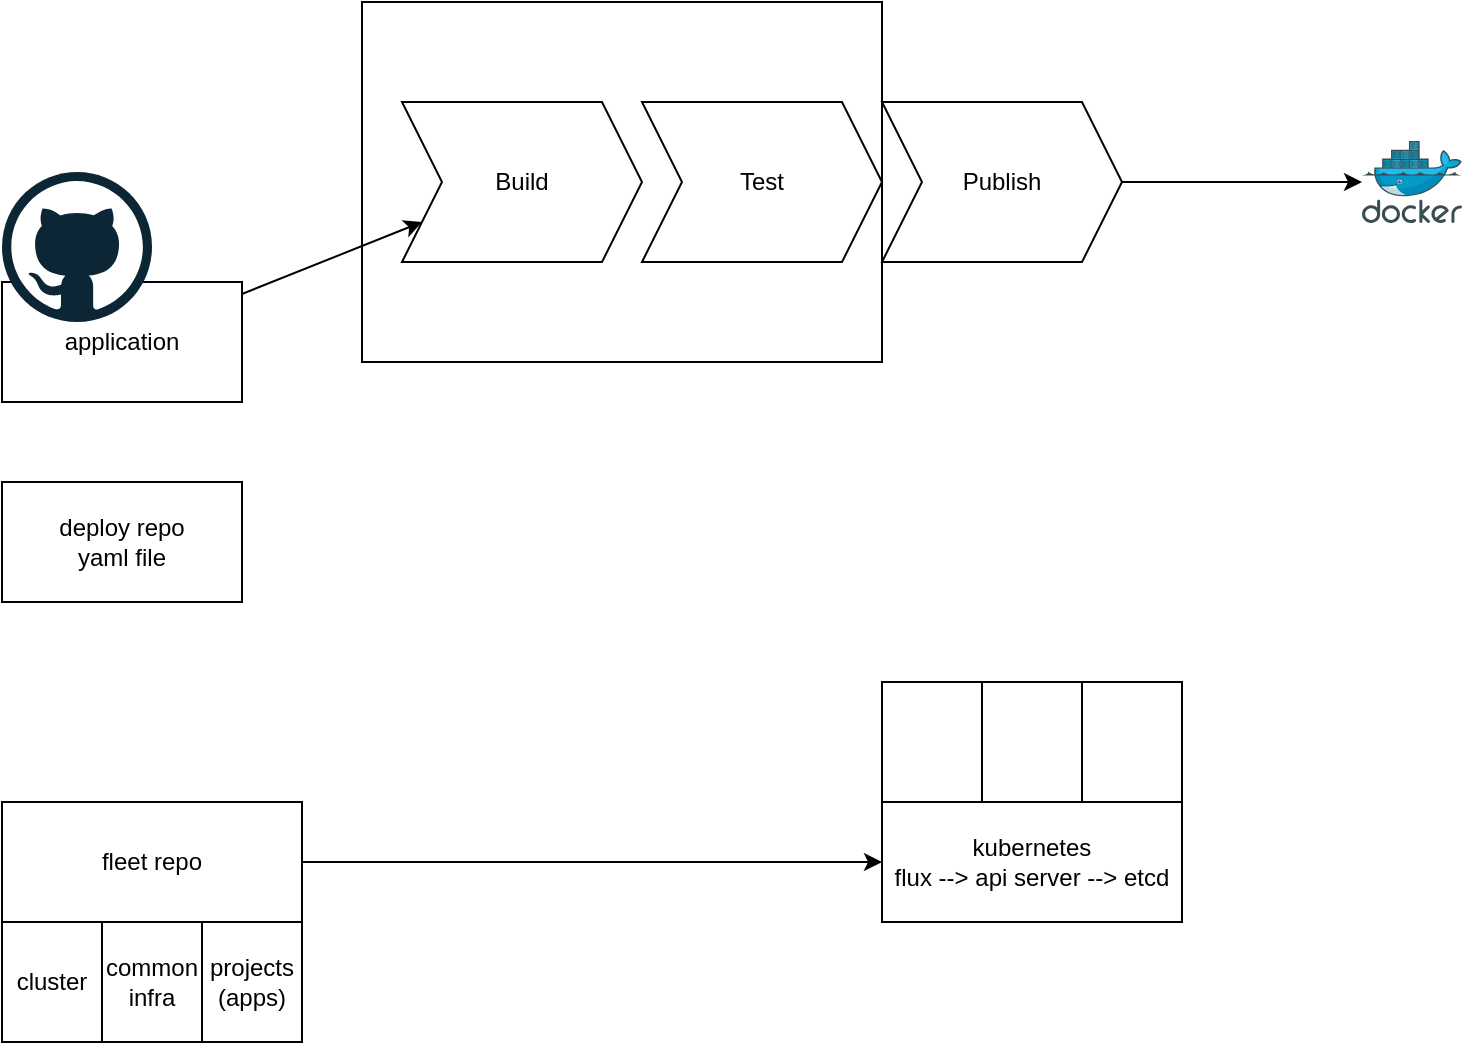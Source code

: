 <mxfile>
    <diagram id="7auyS8e_ACFRS0LhFIkS" name="Page-1">
        <mxGraphModel dx="991" dy="1526" grid="1" gridSize="10" guides="1" tooltips="1" connect="1" arrows="1" fold="1" page="1" pageScale="1" pageWidth="850" pageHeight="1100" math="0" shadow="0">
            <root>
                <mxCell id="0"/>
                <mxCell id="1" parent="0"/>
                <mxCell id="20" value="CI" style="rounded=0;whiteSpace=wrap;html=1;" vertex="1" parent="1">
                    <mxGeometry x="220" y="-160" width="260" height="180" as="geometry"/>
                </mxCell>
                <mxCell id="2" value="deploy repo&lt;br&gt;yaml file" style="rounded=0;whiteSpace=wrap;html=1;" vertex="1" parent="1">
                    <mxGeometry x="40" y="80" width="120" height="60" as="geometry"/>
                </mxCell>
                <mxCell id="11" style="edgeStyle=none;html=1;entryX=0;entryY=0.5;entryDx=0;entryDy=0;" edge="1" parent="1" source="3" target="7">
                    <mxGeometry relative="1" as="geometry"/>
                </mxCell>
                <mxCell id="3" value="fleet repo" style="rounded=0;whiteSpace=wrap;html=1;" vertex="1" parent="1">
                    <mxGeometry x="40" y="240" width="150" height="60" as="geometry"/>
                </mxCell>
                <mxCell id="4" value="cluster" style="rounded=0;whiteSpace=wrap;html=1;" vertex="1" parent="1">
                    <mxGeometry x="40" y="300" width="50" height="60" as="geometry"/>
                </mxCell>
                <mxCell id="5" value="common&lt;br&gt;infra" style="rounded=0;whiteSpace=wrap;html=1;" vertex="1" parent="1">
                    <mxGeometry x="90" y="300" width="50" height="60" as="geometry"/>
                </mxCell>
                <mxCell id="6" value="projects&lt;br&gt;(apps)" style="rounded=0;whiteSpace=wrap;html=1;" vertex="1" parent="1">
                    <mxGeometry x="140" y="300" width="50" height="60" as="geometry"/>
                </mxCell>
                <mxCell id="7" value="kubernetes&lt;br&gt;flux --&amp;gt; api server --&amp;gt; etcd" style="rounded=0;whiteSpace=wrap;html=1;" vertex="1" parent="1">
                    <mxGeometry x="480" y="240" width="150" height="60" as="geometry"/>
                </mxCell>
                <mxCell id="8" value="" style="rounded=0;whiteSpace=wrap;html=1;" vertex="1" parent="1">
                    <mxGeometry x="480" y="180" width="50" height="60" as="geometry"/>
                </mxCell>
                <mxCell id="9" value="" style="rounded=0;whiteSpace=wrap;html=1;" vertex="1" parent="1">
                    <mxGeometry x="530" y="180" width="50" height="60" as="geometry"/>
                </mxCell>
                <mxCell id="10" value="" style="rounded=0;whiteSpace=wrap;html=1;" vertex="1" parent="1">
                    <mxGeometry x="580" y="180" width="50" height="60" as="geometry"/>
                </mxCell>
                <mxCell id="19" style="edgeStyle=none;html=1;" edge="1" parent="1" source="12" target="14">
                    <mxGeometry relative="1" as="geometry"/>
                </mxCell>
                <mxCell id="12" value="application" style="rounded=0;whiteSpace=wrap;html=1;" vertex="1" parent="1">
                    <mxGeometry x="40" y="-20" width="120" height="60" as="geometry"/>
                </mxCell>
                <mxCell id="13" value="" style="dashed=0;outlineConnect=0;html=1;align=center;labelPosition=center;verticalLabelPosition=bottom;verticalAlign=top;shape=mxgraph.weblogos.github" vertex="1" parent="1">
                    <mxGeometry x="40" y="-75" width="75" height="75" as="geometry"/>
                </mxCell>
                <mxCell id="14" value="Build" style="shape=step;perimeter=stepPerimeter;whiteSpace=wrap;html=1;fixedSize=1;" vertex="1" parent="1">
                    <mxGeometry x="240" y="-110" width="120" height="80" as="geometry"/>
                </mxCell>
                <mxCell id="15" value="Test" style="shape=step;perimeter=stepPerimeter;whiteSpace=wrap;html=1;fixedSize=1;" vertex="1" parent="1">
                    <mxGeometry x="360" y="-110" width="120" height="80" as="geometry"/>
                </mxCell>
                <mxCell id="18" style="edgeStyle=none;html=1;" edge="1" parent="1" source="16" target="17">
                    <mxGeometry relative="1" as="geometry"/>
                </mxCell>
                <mxCell id="16" value="Publish" style="shape=step;perimeter=stepPerimeter;whiteSpace=wrap;html=1;fixedSize=1;" vertex="1" parent="1">
                    <mxGeometry x="480" y="-110" width="120" height="80" as="geometry"/>
                </mxCell>
                <mxCell id="17" value="" style="sketch=0;aspect=fixed;html=1;points=[];align=center;image;fontSize=12;image=img/lib/mscae/Docker.svg;" vertex="1" parent="1">
                    <mxGeometry x="720" y="-90.5" width="50" height="41" as="geometry"/>
                </mxCell>
            </root>
        </mxGraphModel>
    </diagram>
</mxfile>